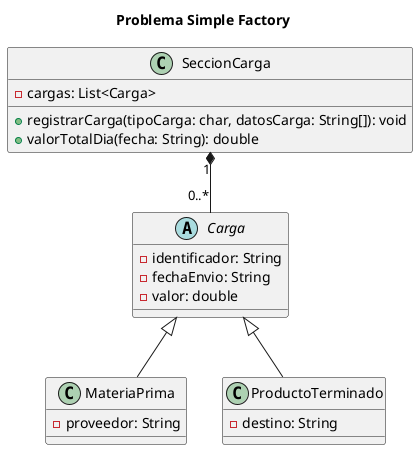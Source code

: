 @startuml Programa de carga

title Problema Simple Factory

abstract class Carga {
    - identificador: String
    - fechaEnvio: String
    - valor: double
}

class MateriaPrima {
    - proveedor: String
}

class ProductoTerminado {
    - destino: String
}

class SeccionCarga {
    - cargas: List<Carga>
    + registrarCarga(tipoCarga: char, datosCarga: String[]): void
    + valorTotalDia(fecha: String): double
}

Carga <|-- MateriaPrima
Carga <|-- ProductoTerminado
SeccionCarga "1" *-- "0..*" Carga

@enduml
